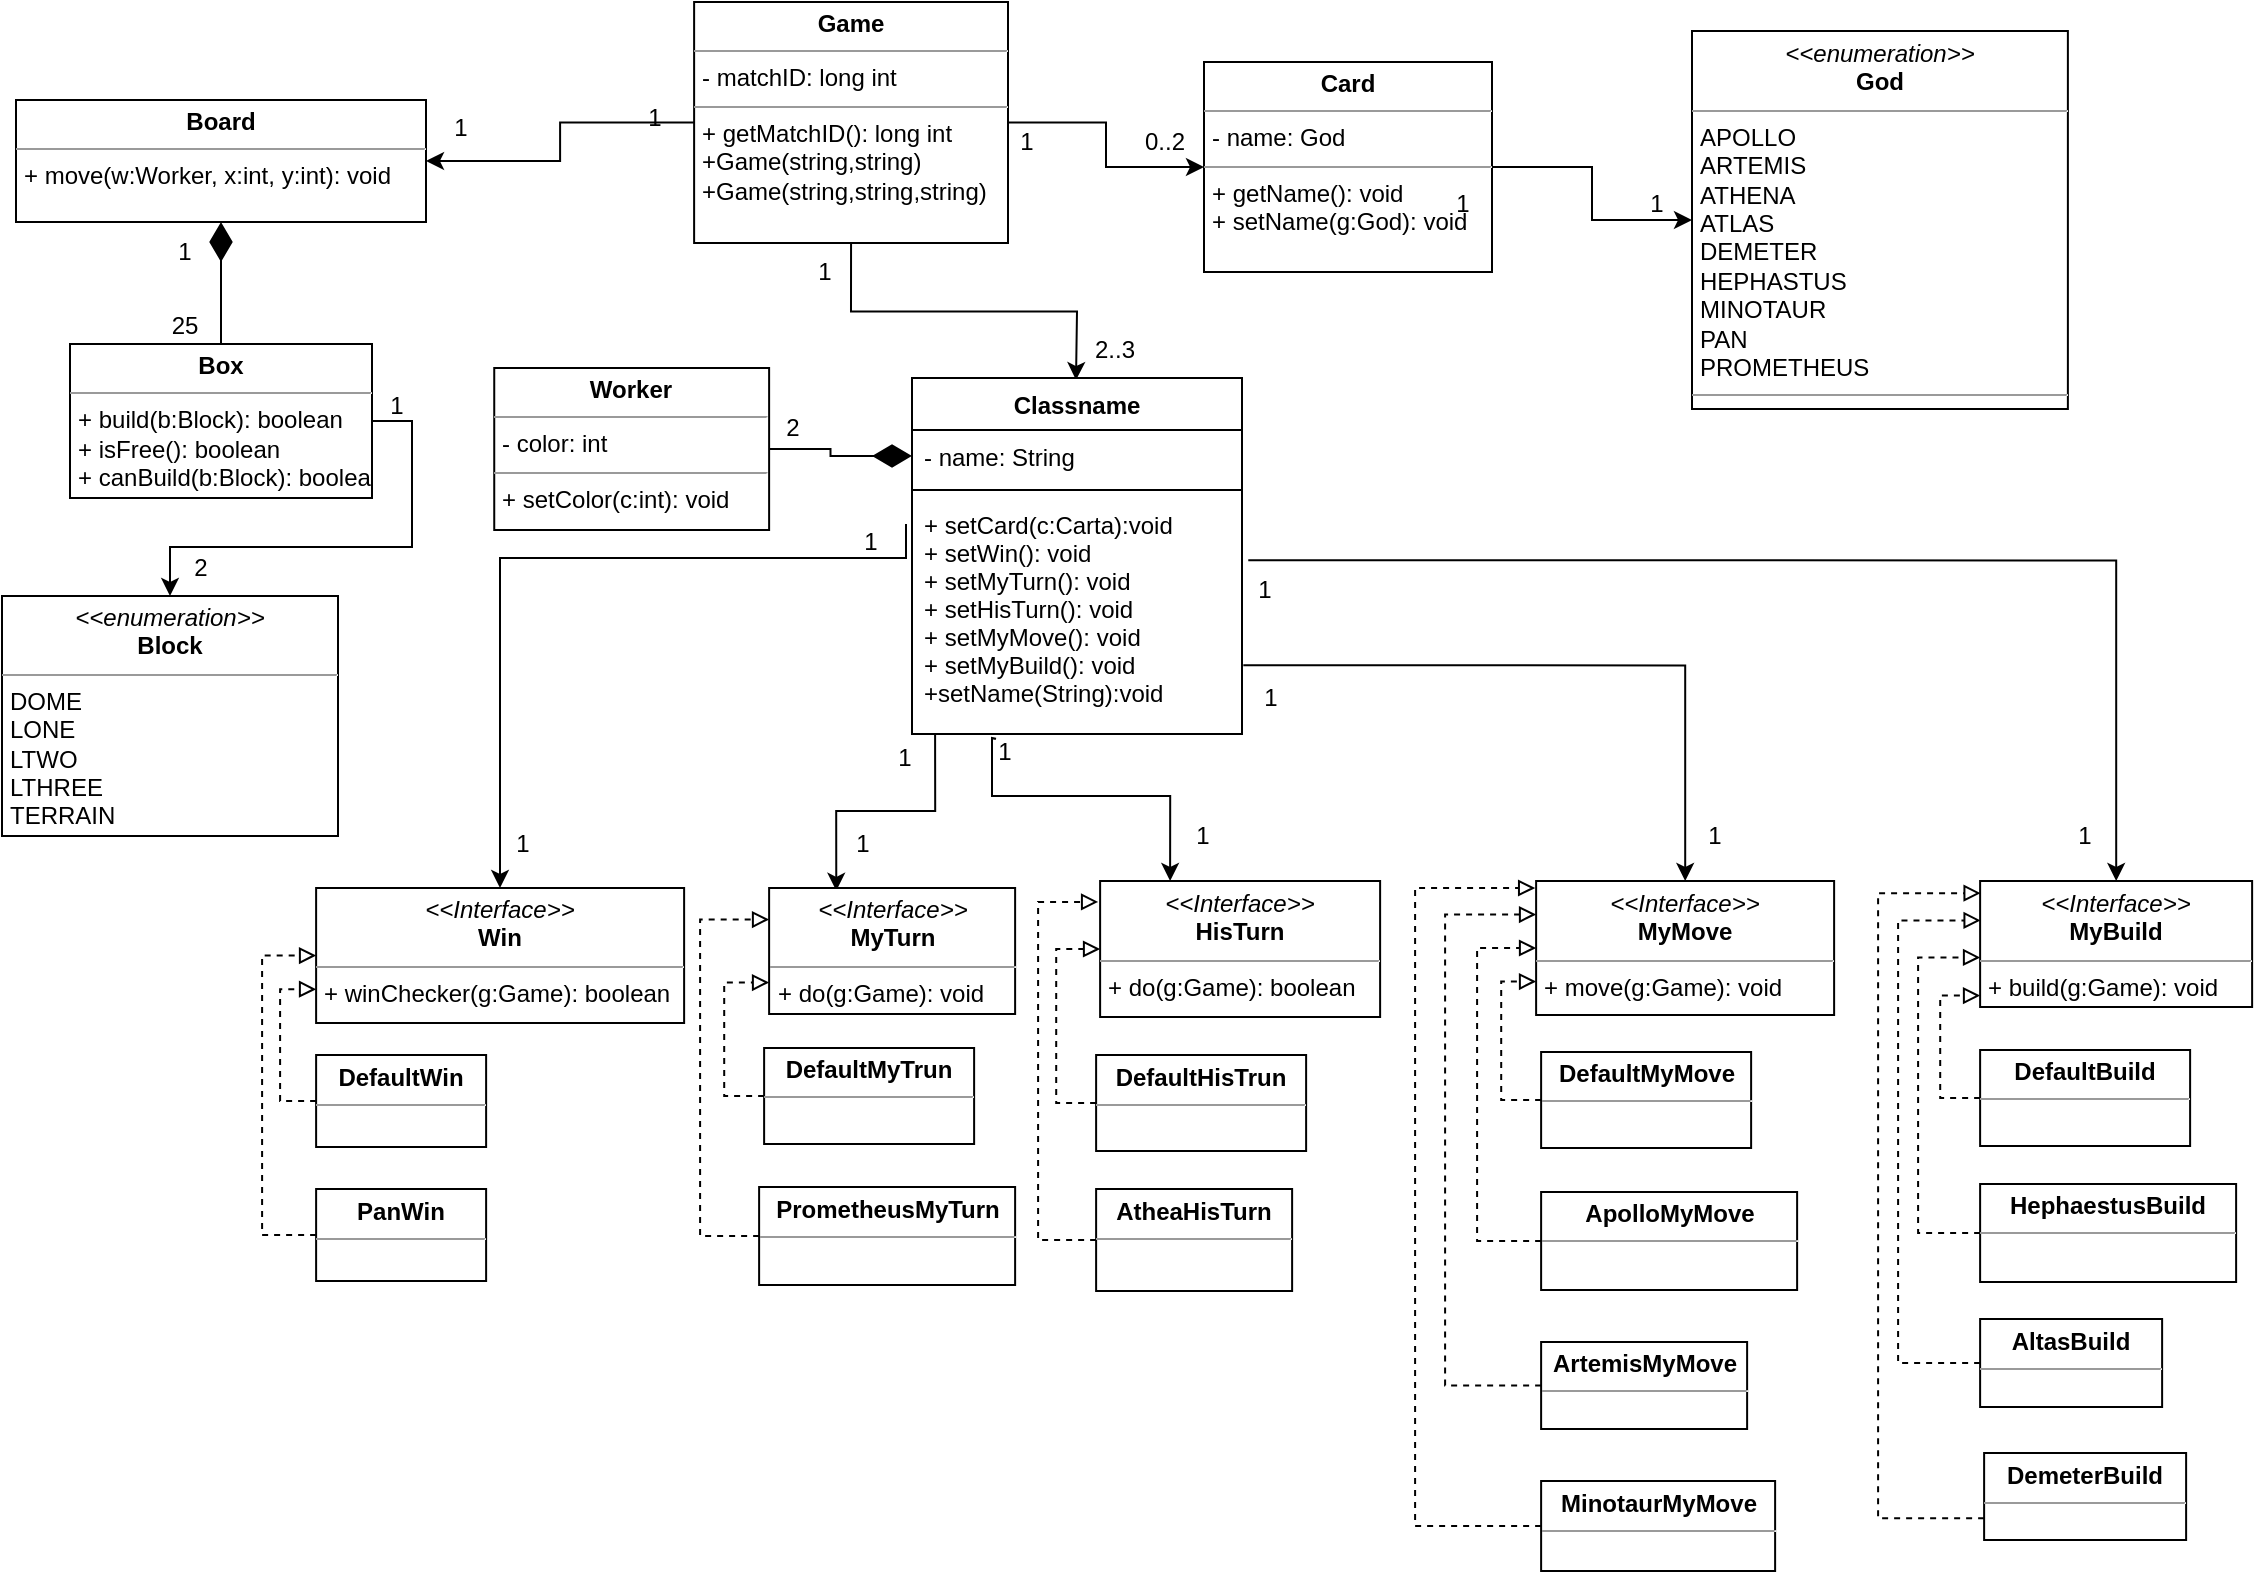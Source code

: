 <mxfile version="12.6.5" type="device"><diagram id="AI4W4s346pFo44KeCA1z" name="Page-1"><mxGraphModel dx="1422" dy="822" grid="0" gridSize="10" guides="1" tooltips="1" connect="1" arrows="1" fold="1" page="1" pageScale="1" pageWidth="1169" pageHeight="827" math="0" shadow="0"><root><mxCell id="0"/><mxCell id="1" parent="0"/><mxCell id="ljzHWtXD3Ws3ad_9SaKF-7" style="edgeStyle=orthogonalEdgeStyle;rounded=0;orthogonalLoop=1;jettySize=auto;html=1;exitX=0;exitY=0.5;exitDx=0;exitDy=0;" parent="1" source="ljzHWtXD3Ws3ad_9SaKF-13" target="TL9_snPZ9ANABbZx_FBI-161" edge="1"><mxGeometry relative="1" as="geometry"><mxPoint x="351" y="118" as="sourcePoint"/></mxGeometry></mxCell><mxCell id="TL9_snPZ9ANABbZx_FBI-161" value="&lt;p style=&quot;margin: 0px ; margin-top: 4px ; text-align: center&quot;&gt;&lt;b&gt;Board&lt;/b&gt;&lt;/p&gt;&lt;hr size=&quot;1&quot;&gt;&lt;p style=&quot;margin: 0px ; margin-left: 4px&quot;&gt;+ move(w:Worker, x:int, y:int): void&lt;/p&gt;" style="verticalAlign=top;align=left;overflow=fill;fontSize=12;fontFamily=Helvetica;html=1;" parent="1" vertex="1"><mxGeometry x="18" y="84" width="205" height="61" as="geometry"/></mxCell><mxCell id="TL9_snPZ9ANABbZx_FBI-163" style="edgeStyle=orthogonalEdgeStyle;rounded=0;orthogonalLoop=1;jettySize=auto;html=1;entryX=0.5;entryY=1;entryDx=0;entryDy=0;endArrow=diamondThin;endFill=1;endSize=17;" parent="1" source="TL9_snPZ9ANABbZx_FBI-162" target="TL9_snPZ9ANABbZx_FBI-161" edge="1"><mxGeometry relative="1" as="geometry"/></mxCell><mxCell id="ljzHWtXD3Ws3ad_9SaKF-19" style="edgeStyle=orthogonalEdgeStyle;rounded=0;orthogonalLoop=1;jettySize=auto;html=1;exitX=1;exitY=0.5;exitDx=0;exitDy=0;entryX=0.5;entryY=0;entryDx=0;entryDy=0;" parent="1" source="TL9_snPZ9ANABbZx_FBI-162" target="TL9_snPZ9ANABbZx_FBI-165" edge="1"><mxGeometry relative="1" as="geometry"/></mxCell><mxCell id="TL9_snPZ9ANABbZx_FBI-162" value="&lt;p style=&quot;margin: 0px ; margin-top: 4px ; text-align: center&quot;&gt;&lt;b&gt;Box&lt;/b&gt;&lt;/p&gt;&lt;hr size=&quot;1&quot;&gt;&lt;p style=&quot;margin: 0px ; margin-left: 4px&quot;&gt;+ build(b:Block): boolean&lt;/p&gt;&lt;p style=&quot;margin: 0px ; margin-left: 4px&quot;&gt;+ isFree(): boolean&lt;/p&gt;&lt;p style=&quot;margin: 0px ; margin-left: 4px&quot;&gt;+ canBuild(b:Block): boolean&lt;/p&gt;" style="verticalAlign=top;align=left;overflow=fill;fontSize=12;fontFamily=Helvetica;html=1;" parent="1" vertex="1"><mxGeometry x="45" y="206" width="151" height="77" as="geometry"/></mxCell><mxCell id="TL9_snPZ9ANABbZx_FBI-164" value="25" style="text;html=1;align=center;verticalAlign=middle;resizable=0;points=[];autosize=1;" parent="1" vertex="1"><mxGeometry x="90" y="188" width="23" height="18" as="geometry"/></mxCell><mxCell id="TL9_snPZ9ANABbZx_FBI-165" value="&lt;p style=&quot;margin: 0px ; margin-top: 4px ; text-align: center&quot;&gt;&lt;i&gt;&amp;lt;&amp;lt;enumeration&amp;gt;&amp;gt;&lt;/i&gt;&lt;br&gt;&lt;b&gt;Block&lt;/b&gt;&lt;/p&gt;&lt;hr size=&quot;1&quot;&gt;&lt;p style=&quot;margin: 0px ; margin-left: 4px&quot;&gt;DOME&lt;/p&gt;&lt;p style=&quot;margin: 0px ; margin-left: 4px&quot;&gt;LONE&lt;/p&gt;&lt;p style=&quot;margin: 0px ; margin-left: 4px&quot;&gt;LTWO&lt;/p&gt;&lt;p style=&quot;margin: 0px ; margin-left: 4px&quot;&gt;LTHREE&lt;/p&gt;&lt;p style=&quot;margin: 0px ; margin-left: 4px&quot;&gt;TERRAIN&lt;/p&gt;&lt;p style=&quot;margin: 0px ; margin-left: 4px&quot;&gt;&lt;br&gt;&lt;/p&gt;" style="verticalAlign=top;align=left;overflow=fill;fontSize=12;fontFamily=Helvetica;html=1;" parent="1" vertex="1"><mxGeometry x="11" y="332" width="168" height="120" as="geometry"/></mxCell><mxCell id="ljzHWtXD3Ws3ad_9SaKF-27" style="edgeStyle=orthogonalEdgeStyle;rounded=0;orthogonalLoop=1;jettySize=auto;html=1;" parent="1" target="UgyTfdKLfa_VLMzOBymf-9" edge="1"><mxGeometry relative="1" as="geometry"><mxPoint x="463" y="296" as="sourcePoint"/><Array as="points"><mxPoint x="463" y="313"/><mxPoint x="260" y="313"/></Array></mxGeometry></mxCell><mxCell id="ljzHWtXD3Ws3ad_9SaKF-28" style="edgeStyle=orthogonalEdgeStyle;rounded=0;orthogonalLoop=1;jettySize=auto;html=1;entryX=0.273;entryY=0.022;entryDx=0;entryDy=0;entryPerimeter=0;exitX=0.07;exitY=0.999;exitDx=0;exitDy=0;exitPerimeter=0;" parent="1" source="kxyQEDGqsiFceFOQBnRO-5" target="UgyTfdKLfa_VLMzOBymf-24" edge="1"><mxGeometry relative="1" as="geometry"><mxPoint x="464" y="335" as="sourcePoint"/></mxGeometry></mxCell><mxCell id="ljzHWtXD3Ws3ad_9SaKF-29" style="edgeStyle=orthogonalEdgeStyle;rounded=0;orthogonalLoop=1;jettySize=auto;html=1;exitX=0.246;exitY=1.02;exitDx=0;exitDy=0;entryX=0.25;entryY=0;entryDx=0;entryDy=0;exitPerimeter=0;" parent="1" source="kxyQEDGqsiFceFOQBnRO-5" target="UgyTfdKLfa_VLMzOBymf-25" edge="1"><mxGeometry relative="1" as="geometry"><Array as="points"><mxPoint x="508" y="403"/><mxPoint x="506" y="403"/><mxPoint x="506" y="432"/><mxPoint x="595" y="432"/></Array><mxPoint x="507.5" y="367" as="sourcePoint"/></mxGeometry></mxCell><mxCell id="ljzHWtXD3Ws3ad_9SaKF-30" style="edgeStyle=orthogonalEdgeStyle;rounded=0;orthogonalLoop=1;jettySize=auto;html=1;exitX=1.004;exitY=0.709;exitDx=0;exitDy=0;exitPerimeter=0;" parent="1" source="kxyQEDGqsiFceFOQBnRO-5" target="UgyTfdKLfa_VLMzOBymf-26" edge="1"><mxGeometry relative="1" as="geometry"><mxPoint x="588.5" y="367" as="sourcePoint"/></mxGeometry></mxCell><mxCell id="ljzHWtXD3Ws3ad_9SaKF-31" style="edgeStyle=orthogonalEdgeStyle;rounded=0;orthogonalLoop=1;jettySize=auto;html=1;exitX=1.019;exitY=0.264;exitDx=0;exitDy=0;exitPerimeter=0;" parent="1" source="kxyQEDGqsiFceFOQBnRO-5" target="UgyTfdKLfa_VLMzOBymf-27" edge="1"><mxGeometry relative="1" as="geometry"><mxPoint x="635" y="340" as="sourcePoint"/></mxGeometry></mxCell><mxCell id="ljzHWtXD3Ws3ad_9SaKF-2" style="edgeStyle=orthogonalEdgeStyle;rounded=0;orthogonalLoop=1;jettySize=auto;html=1;entryX=0;entryY=0.5;entryDx=0;entryDy=0;" parent="1" source="UgyTfdKLfa_VLMzOBymf-4" target="pAgwG4pUgbgQ0UnFeg27-1" edge="1"><mxGeometry relative="1" as="geometry"/></mxCell><mxCell id="UgyTfdKLfa_VLMzOBymf-4" value="&lt;p style=&quot;margin: 0px ; margin-top: 4px ; text-align: center&quot;&gt;&lt;b&gt;Card&lt;/b&gt;&lt;/p&gt;&lt;hr size=&quot;1&quot;&gt;&lt;p style=&quot;margin: 0px ; margin-left: 4px&quot;&gt;- name: God&lt;br&gt;&lt;/p&gt;&lt;hr size=&quot;1&quot;&gt;&lt;p style=&quot;margin: 0px ; margin-left: 4px&quot;&gt;+ getName(): void&amp;nbsp;&lt;/p&gt;&lt;p style=&quot;margin: 0px ; margin-left: 4px&quot;&gt;+ setName(g:God): void&lt;/p&gt;" style="verticalAlign=top;align=left;overflow=fill;fontSize=12;fontFamily=Helvetica;html=1;" parent="1" vertex="1"><mxGeometry x="612" y="65" width="144" height="105" as="geometry"/></mxCell><mxCell id="UgyTfdKLfa_VLMzOBymf-9" value="&lt;p style=&quot;margin: 0px ; margin-top: 4px ; text-align: center&quot;&gt;&lt;i&gt;&amp;lt;&amp;lt;Interface&amp;gt;&amp;gt;&lt;/i&gt;&lt;br&gt;&lt;b&gt;Win&lt;/b&gt;&lt;/p&gt;&lt;hr size=&quot;1&quot;&gt;&lt;p style=&quot;margin: 0px ; margin-left: 4px&quot;&gt;+ winChecker(g:Game): boolean&lt;/p&gt;" style="verticalAlign=top;align=left;overflow=fill;fontSize=12;fontFamily=Helvetica;html=1;" parent="1" vertex="1"><mxGeometry x="168.06" y="478" width="184" height="67.5" as="geometry"/></mxCell><mxCell id="UgyTfdKLfa_VLMzOBymf-24" value="&lt;p style=&quot;margin: 0px ; margin-top: 4px ; text-align: center&quot;&gt;&lt;i&gt;&amp;lt;&amp;lt;Interface&amp;gt;&amp;gt;&lt;/i&gt;&lt;br&gt;&lt;b&gt;MyTurn&lt;/b&gt;&lt;/p&gt;&lt;hr size=&quot;1&quot;&gt;&lt;p style=&quot;margin: 0px ; margin-left: 4px&quot;&gt;+ do(g:Game): void&lt;/p&gt;" style="verticalAlign=top;align=left;overflow=fill;fontSize=12;fontFamily=Helvetica;html=1;" parent="1" vertex="1"><mxGeometry x="394.56" y="478" width="123" height="63" as="geometry"/></mxCell><mxCell id="UgyTfdKLfa_VLMzOBymf-25" value="&lt;p style=&quot;margin: 0px ; margin-top: 4px ; text-align: center&quot;&gt;&lt;i&gt;&amp;lt;&amp;lt;Interface&amp;gt;&amp;gt;&lt;/i&gt;&lt;br&gt;&lt;b&gt;HisTurn&lt;/b&gt;&lt;/p&gt;&lt;hr size=&quot;1&quot;&gt;&lt;p style=&quot;margin: 0px ; margin-left: 4px&quot;&gt;+ do(g:Game): boolean&lt;/p&gt;" style="verticalAlign=top;align=left;overflow=fill;fontSize=12;fontFamily=Helvetica;html=1;" parent="1" vertex="1"><mxGeometry x="560.06" y="474.5" width="140" height="68" as="geometry"/></mxCell><mxCell id="UgyTfdKLfa_VLMzOBymf-26" value="&lt;p style=&quot;margin: 0px ; margin-top: 4px ; text-align: center&quot;&gt;&lt;i&gt;&amp;lt;&amp;lt;Interface&amp;gt;&amp;gt;&lt;/i&gt;&lt;br&gt;&lt;b&gt;MyMove&lt;/b&gt;&lt;/p&gt;&lt;hr size=&quot;1&quot;&gt;&lt;p style=&quot;margin: 0px ; margin-left: 4px&quot;&gt;+ move(g:Game): void&lt;/p&gt;" style="verticalAlign=top;align=left;overflow=fill;fontSize=12;fontFamily=Helvetica;html=1;" parent="1" vertex="1"><mxGeometry x="778.06" y="474.5" width="149" height="67" as="geometry"/></mxCell><mxCell id="UgyTfdKLfa_VLMzOBymf-27" value="&lt;p style=&quot;margin: 0px ; margin-top: 4px ; text-align: center&quot;&gt;&lt;i&gt;&amp;lt;&amp;lt;Interface&amp;gt;&amp;gt;&lt;/i&gt;&lt;br&gt;&lt;b&gt;MyBuild&lt;/b&gt;&lt;/p&gt;&lt;hr size=&quot;1&quot;&gt;&lt;p style=&quot;margin: 0px ; margin-left: 4px&quot;&gt;+ build(g:Game): void&lt;/p&gt;" style="verticalAlign=top;align=left;overflow=fill;fontSize=12;fontFamily=Helvetica;html=1;" parent="1" vertex="1"><mxGeometry x="1000.06" y="474.5" width="136" height="63" as="geometry"/></mxCell><mxCell id="UgyTfdKLfa_VLMzOBymf-49" style="edgeStyle=orthogonalEdgeStyle;rounded=0;orthogonalLoop=1;jettySize=auto;html=1;entryX=0;entryY=0.75;entryDx=0;entryDy=0;endArrow=block;endFill=0;dashed=1;exitX=0;exitY=0.5;exitDx=0;exitDy=0;" parent="1" source="UgyTfdKLfa_VLMzOBymf-33" target="UgyTfdKLfa_VLMzOBymf-9" edge="1"><mxGeometry relative="1" as="geometry"><Array as="points"><mxPoint x="150.06" y="585"/><mxPoint x="150.06" y="529"/></Array></mxGeometry></mxCell><mxCell id="UgyTfdKLfa_VLMzOBymf-33" value="&lt;p style=&quot;margin: 0px ; margin-top: 4px ; text-align: center&quot;&gt;&lt;b&gt;DefaultWin&lt;/b&gt;&lt;/p&gt;&lt;hr size=&quot;1&quot;&gt;&lt;p style=&quot;margin: 0px ; margin-left: 4px&quot;&gt;&lt;/p&gt;&lt;p style=&quot;margin: 0px ; margin-left: 4px&quot;&gt;&lt;br&gt;&lt;/p&gt;" style="verticalAlign=top;align=left;overflow=fill;fontSize=12;fontFamily=Helvetica;html=1;" parent="1" vertex="1"><mxGeometry x="168.06" y="561.5" width="85" height="46" as="geometry"/></mxCell><mxCell id="UgyTfdKLfa_VLMzOBymf-50" style="edgeStyle=orthogonalEdgeStyle;rounded=0;orthogonalLoop=1;jettySize=auto;html=1;entryX=0;entryY=0.5;entryDx=0;entryDy=0;dashed=1;endArrow=block;endFill=0;exitX=0;exitY=0.5;exitDx=0;exitDy=0;" parent="1" source="UgyTfdKLfa_VLMzOBymf-34" target="UgyTfdKLfa_VLMzOBymf-9" edge="1"><mxGeometry relative="1" as="geometry"><Array as="points"><mxPoint x="141.06" y="652"/><mxPoint x="141.06" y="512"/></Array></mxGeometry></mxCell><mxCell id="UgyTfdKLfa_VLMzOBymf-34" value="&lt;p style=&quot;margin: 0px ; margin-top: 4px ; text-align: center&quot;&gt;&lt;b&gt;PanWin&lt;/b&gt;&lt;/p&gt;&lt;hr size=&quot;1&quot;&gt;&lt;p style=&quot;margin: 0px ; margin-left: 4px&quot;&gt;&lt;/p&gt;&lt;p style=&quot;margin: 0px ; margin-left: 4px&quot;&gt;&lt;br&gt;&lt;/p&gt;" style="verticalAlign=top;align=left;overflow=fill;fontSize=12;fontFamily=Helvetica;html=1;" parent="1" vertex="1"><mxGeometry x="168.06" y="628.5" width="85" height="46" as="geometry"/></mxCell><mxCell id="UgyTfdKLfa_VLMzOBymf-52" style="edgeStyle=orthogonalEdgeStyle;rounded=0;orthogonalLoop=1;jettySize=auto;html=1;entryX=0;entryY=0.75;entryDx=0;entryDy=0;dashed=1;endArrow=block;endFill=0;exitX=0;exitY=0.5;exitDx=0;exitDy=0;" parent="1" source="UgyTfdKLfa_VLMzOBymf-35" target="UgyTfdKLfa_VLMzOBymf-24" edge="1"><mxGeometry relative="1" as="geometry"/></mxCell><mxCell id="UgyTfdKLfa_VLMzOBymf-35" value="&lt;p style=&quot;margin: 0px ; margin-top: 4px ; text-align: center&quot;&gt;&lt;b&gt;DefaultMyTrun&lt;/b&gt;&lt;/p&gt;&lt;hr size=&quot;1&quot;&gt;&lt;p style=&quot;margin: 0px ; margin-left: 4px&quot;&gt;&lt;/p&gt;&lt;p style=&quot;margin: 0px ; margin-left: 4px&quot;&gt;&lt;br&gt;&lt;/p&gt;" style="verticalAlign=top;align=left;overflow=fill;fontSize=12;fontFamily=Helvetica;html=1;" parent="1" vertex="1"><mxGeometry x="392.06" y="558" width="105" height="48" as="geometry"/></mxCell><mxCell id="UgyTfdKLfa_VLMzOBymf-53" style="edgeStyle=orthogonalEdgeStyle;rounded=0;orthogonalLoop=1;jettySize=auto;html=1;entryX=0;entryY=0.25;entryDx=0;entryDy=0;dashed=1;endArrow=block;endFill=0;exitX=0;exitY=0.5;exitDx=0;exitDy=0;" parent="1" source="UgyTfdKLfa_VLMzOBymf-36" target="UgyTfdKLfa_VLMzOBymf-24" edge="1"><mxGeometry relative="1" as="geometry"><Array as="points"><mxPoint x="360.06" y="652"/><mxPoint x="360.06" y="493"/></Array></mxGeometry></mxCell><mxCell id="UgyTfdKLfa_VLMzOBymf-36" value="&lt;p style=&quot;margin: 0px ; margin-top: 4px ; text-align: center&quot;&gt;&lt;b&gt;PrometheusMyTurn&lt;/b&gt;&lt;/p&gt;&lt;hr size=&quot;1&quot;&gt;&lt;p style=&quot;margin: 0px ; margin-left: 4px&quot;&gt;&lt;/p&gt;&lt;p style=&quot;margin: 0px ; margin-left: 4px&quot;&gt;&lt;br&gt;&lt;/p&gt;" style="verticalAlign=top;align=left;overflow=fill;fontSize=12;fontFamily=Helvetica;html=1;" parent="1" vertex="1"><mxGeometry x="389.56" y="627.5" width="128" height="49" as="geometry"/></mxCell><mxCell id="UgyTfdKLfa_VLMzOBymf-60" style="edgeStyle=orthogonalEdgeStyle;rounded=0;orthogonalLoop=1;jettySize=auto;html=1;entryX=0;entryY=0.5;entryDx=0;entryDy=0;dashed=1;endArrow=block;endFill=0;exitX=0;exitY=0.5;exitDx=0;exitDy=0;" parent="1" source="UgyTfdKLfa_VLMzOBymf-39" target="UgyTfdKLfa_VLMzOBymf-25" edge="1"><mxGeometry relative="1" as="geometry"/></mxCell><mxCell id="UgyTfdKLfa_VLMzOBymf-39" value="&lt;p style=&quot;margin: 0px ; margin-top: 4px ; text-align: center&quot;&gt;&lt;b&gt;DefaultHisTrun&lt;/b&gt;&lt;/p&gt;&lt;hr size=&quot;1&quot;&gt;&lt;p style=&quot;margin: 0px ; margin-left: 4px&quot;&gt;&lt;/p&gt;&lt;p style=&quot;margin: 0px ; margin-left: 4px&quot;&gt;&lt;br&gt;&lt;/p&gt;" style="verticalAlign=top;align=left;overflow=fill;fontSize=12;fontFamily=Helvetica;html=1;" parent="1" vertex="1"><mxGeometry x="558.06" y="561.5" width="105" height="48" as="geometry"/></mxCell><mxCell id="UgyTfdKLfa_VLMzOBymf-61" style="edgeStyle=orthogonalEdgeStyle;rounded=0;orthogonalLoop=1;jettySize=auto;html=1;entryX=-0.007;entryY=0.154;entryDx=0;entryDy=0;entryPerimeter=0;dashed=1;endArrow=block;endFill=0;exitX=0;exitY=0.5;exitDx=0;exitDy=0;" parent="1" source="UgyTfdKLfa_VLMzOBymf-40" target="UgyTfdKLfa_VLMzOBymf-25" edge="1"><mxGeometry relative="1" as="geometry"><Array as="points"><mxPoint x="529.06" y="654"/><mxPoint x="529.06" y="485"/></Array></mxGeometry></mxCell><mxCell id="UgyTfdKLfa_VLMzOBymf-40" value="&lt;p style=&quot;margin: 0px ; margin-top: 4px ; text-align: center&quot;&gt;&lt;b&gt;AtheaHisTurn&lt;/b&gt;&lt;/p&gt;&lt;hr size=&quot;1&quot;&gt;&lt;p style=&quot;margin: 0px ; margin-left: 4px&quot;&gt;&lt;/p&gt;&lt;p style=&quot;margin: 0px ; margin-left: 4px&quot;&gt;&lt;br&gt;&lt;/p&gt;" style="verticalAlign=top;align=left;overflow=fill;fontSize=12;fontFamily=Helvetica;html=1;" parent="1" vertex="1"><mxGeometry x="558.06" y="628.5" width="98" height="51" as="geometry"/></mxCell><mxCell id="UgyTfdKLfa_VLMzOBymf-67" style="edgeStyle=orthogonalEdgeStyle;rounded=0;orthogonalLoop=1;jettySize=auto;html=1;entryX=0;entryY=0.909;entryDx=0;entryDy=0;dashed=1;endArrow=block;endFill=0;exitX=0;exitY=0.5;exitDx=0;exitDy=0;entryPerimeter=0;" parent="1" source="UgyTfdKLfa_VLMzOBymf-41" target="UgyTfdKLfa_VLMzOBymf-27" edge="1"><mxGeometry relative="1" as="geometry"/></mxCell><mxCell id="UgyTfdKLfa_VLMzOBymf-41" value="&lt;p style=&quot;margin: 0px ; margin-top: 4px ; text-align: center&quot;&gt;&lt;b&gt;DefaultBuild&lt;/b&gt;&lt;/p&gt;&lt;hr size=&quot;1&quot;&gt;&lt;p style=&quot;margin: 0px ; margin-left: 4px&quot;&gt;&lt;/p&gt;&lt;p style=&quot;margin: 0px ; margin-left: 4px&quot;&gt;&lt;br&gt;&lt;/p&gt;" style="verticalAlign=top;align=left;overflow=fill;fontSize=12;fontFamily=Helvetica;html=1;" parent="1" vertex="1"><mxGeometry x="1000.06" y="559" width="105" height="48" as="geometry"/></mxCell><mxCell id="UgyTfdKLfa_VLMzOBymf-68" style="edgeStyle=orthogonalEdgeStyle;rounded=0;orthogonalLoop=1;jettySize=auto;html=1;dashed=1;endArrow=block;endFill=0;entryX=0;entryY=0.607;entryDx=0;entryDy=0;entryPerimeter=0;exitX=0;exitY=0.5;exitDx=0;exitDy=0;" parent="1" source="UgyTfdKLfa_VLMzOBymf-42" target="UgyTfdKLfa_VLMzOBymf-27" edge="1"><mxGeometry relative="1" as="geometry"><mxPoint x="950.06" y="503.5" as="targetPoint"/><Array as="points"><mxPoint x="969.06" y="650.5"/><mxPoint x="969.06" y="512.5"/></Array></mxGeometry></mxCell><mxCell id="UgyTfdKLfa_VLMzOBymf-42" value="&lt;p style=&quot;margin: 0px ; margin-top: 4px ; text-align: center&quot;&gt;&lt;b&gt;HephaestusBuild&lt;/b&gt;&lt;/p&gt;&lt;hr size=&quot;1&quot;&gt;&lt;p style=&quot;margin: 0px ; margin-left: 4px&quot;&gt;&lt;/p&gt;&lt;p style=&quot;margin: 0px ; margin-left: 4px&quot;&gt;&lt;br&gt;&lt;/p&gt;" style="verticalAlign=top;align=left;overflow=fill;fontSize=12;fontFamily=Helvetica;html=1;" parent="1" vertex="1"><mxGeometry x="1000.06" y="626" width="128" height="49" as="geometry"/></mxCell><mxCell id="UgyTfdKLfa_VLMzOBymf-69" style="edgeStyle=orthogonalEdgeStyle;rounded=0;orthogonalLoop=1;jettySize=auto;html=1;entryX=0.002;entryY=0.313;entryDx=0;entryDy=0;entryPerimeter=0;dashed=1;endArrow=block;endFill=0;exitX=0;exitY=0.5;exitDx=0;exitDy=0;" parent="1" source="UgyTfdKLfa_VLMzOBymf-43" target="UgyTfdKLfa_VLMzOBymf-27" edge="1"><mxGeometry relative="1" as="geometry"><Array as="points"><mxPoint x="959.06" y="715.5"/><mxPoint x="959.06" y="494.5"/></Array></mxGeometry></mxCell><mxCell id="UgyTfdKLfa_VLMzOBymf-43" value="&lt;p style=&quot;margin: 0px ; margin-top: 4px ; text-align: center&quot;&gt;&lt;b&gt;AltasBuild&lt;/b&gt;&lt;/p&gt;&lt;hr size=&quot;1&quot;&gt;&lt;p style=&quot;margin: 0px ; margin-left: 4px&quot;&gt;&lt;/p&gt;&lt;p style=&quot;margin: 0px ; margin-left: 4px&quot;&gt;&lt;br&gt;&lt;/p&gt;" style="verticalAlign=top;align=left;overflow=fill;fontSize=12;fontFamily=Helvetica;html=1;" parent="1" vertex="1"><mxGeometry x="1000.06" y="693.5" width="91" height="44" as="geometry"/></mxCell><mxCell id="UgyTfdKLfa_VLMzOBymf-70" style="edgeStyle=orthogonalEdgeStyle;rounded=0;orthogonalLoop=1;jettySize=auto;html=1;entryX=0.002;entryY=0.097;entryDx=0;entryDy=0;entryPerimeter=0;dashed=1;endArrow=block;endFill=0;exitX=0;exitY=0.75;exitDx=0;exitDy=0;" parent="1" source="UgyTfdKLfa_VLMzOBymf-44" target="UgyTfdKLfa_VLMzOBymf-27" edge="1"><mxGeometry relative="1" as="geometry"><Array as="points"><mxPoint x="949.06" y="793.5"/><mxPoint x="949.06" y="480.5"/></Array></mxGeometry></mxCell><mxCell id="UgyTfdKLfa_VLMzOBymf-44" value="&lt;p style=&quot;margin: 0px ; margin-top: 4px ; text-align: center&quot;&gt;&lt;b&gt;DemeterBuild&lt;/b&gt;&lt;/p&gt;&lt;hr size=&quot;1&quot;&gt;&lt;p style=&quot;margin: 0px ; margin-left: 4px&quot;&gt;&lt;/p&gt;&lt;p style=&quot;margin: 0px ; margin-left: 4px&quot;&gt;&lt;br&gt;&lt;/p&gt;" style="verticalAlign=top;align=left;overflow=fill;fontSize=12;fontFamily=Helvetica;html=1;" parent="1" vertex="1"><mxGeometry x="1002.06" y="760.5" width="101" height="43.5" as="geometry"/></mxCell><mxCell id="UgyTfdKLfa_VLMzOBymf-54" style="edgeStyle=orthogonalEdgeStyle;rounded=0;orthogonalLoop=1;jettySize=auto;html=1;entryX=0;entryY=0.75;entryDx=0;entryDy=0;dashed=1;endArrow=block;endFill=0;exitX=0;exitY=0.5;exitDx=0;exitDy=0;" parent="1" source="UgyTfdKLfa_VLMzOBymf-45" target="UgyTfdKLfa_VLMzOBymf-26" edge="1"><mxGeometry relative="1" as="geometry"/></mxCell><mxCell id="UgyTfdKLfa_VLMzOBymf-45" value="&lt;p style=&quot;margin: 0px ; margin-top: 4px ; text-align: center&quot;&gt;&lt;b&gt;DefaultMyMove&lt;/b&gt;&lt;/p&gt;&lt;hr size=&quot;1&quot;&gt;&lt;p style=&quot;margin: 0px ; margin-left: 4px&quot;&gt;&lt;/p&gt;&lt;p style=&quot;margin: 0px ; margin-left: 4px&quot;&gt;&lt;br&gt;&lt;/p&gt;" style="verticalAlign=top;align=left;overflow=fill;fontSize=12;fontFamily=Helvetica;html=1;" parent="1" vertex="1"><mxGeometry x="780.56" y="560" width="105" height="48" as="geometry"/></mxCell><mxCell id="UgyTfdKLfa_VLMzOBymf-64" style="edgeStyle=orthogonalEdgeStyle;rounded=0;orthogonalLoop=1;jettySize=auto;html=1;entryX=0;entryY=0.5;entryDx=0;entryDy=0;dashed=1;endArrow=block;endFill=0;exitX=0;exitY=0.5;exitDx=0;exitDy=0;" parent="1" source="UgyTfdKLfa_VLMzOBymf-46" target="UgyTfdKLfa_VLMzOBymf-26" edge="1"><mxGeometry relative="1" as="geometry"><Array as="points"><mxPoint x="748.56" y="655"/><mxPoint x="748.56" y="508"/></Array></mxGeometry></mxCell><mxCell id="UgyTfdKLfa_VLMzOBymf-46" value="&lt;p style=&quot;margin: 0px ; margin-top: 4px ; text-align: center&quot;&gt;&lt;b&gt;ApolloMyMove&lt;/b&gt;&lt;/p&gt;&lt;hr size=&quot;1&quot;&gt;&lt;p style=&quot;margin: 0px ; margin-left: 4px&quot;&gt;&lt;/p&gt;&lt;p style=&quot;margin: 0px ; margin-left: 4px&quot;&gt;&lt;br&gt;&lt;/p&gt;" style="verticalAlign=top;align=left;overflow=fill;fontSize=12;fontFamily=Helvetica;html=1;" parent="1" vertex="1"><mxGeometry x="780.56" y="630" width="128" height="49" as="geometry"/></mxCell><mxCell id="UgyTfdKLfa_VLMzOBymf-62" style="edgeStyle=orthogonalEdgeStyle;rounded=0;orthogonalLoop=1;jettySize=auto;html=1;entryX=0;entryY=0.25;entryDx=0;entryDy=0;dashed=1;endArrow=block;endFill=0;exitX=0;exitY=0.5;exitDx=0;exitDy=0;" parent="1" source="UgyTfdKLfa_VLMzOBymf-47" target="UgyTfdKLfa_VLMzOBymf-26" edge="1"><mxGeometry relative="1" as="geometry"><Array as="points"><mxPoint x="732.56" y="727"/><mxPoint x="732.56" y="491"/></Array></mxGeometry></mxCell><mxCell id="UgyTfdKLfa_VLMzOBymf-47" value="&lt;p style=&quot;margin: 0px ; margin-top: 4px ; text-align: center&quot;&gt;&lt;b&gt;ArtemisMyMove&lt;/b&gt;&lt;/p&gt;&lt;hr size=&quot;1&quot;&gt;&lt;p style=&quot;margin: 0px ; margin-left: 4px&quot;&gt;&lt;/p&gt;&lt;p style=&quot;margin: 0px ; margin-left: 4px&quot;&gt;&lt;br&gt;&lt;/p&gt;" style="verticalAlign=top;align=left;overflow=fill;fontSize=12;fontFamily=Helvetica;html=1;" parent="1" vertex="1"><mxGeometry x="780.56" y="705" width="103" height="43.5" as="geometry"/></mxCell><mxCell id="UgyTfdKLfa_VLMzOBymf-63" style="edgeStyle=orthogonalEdgeStyle;rounded=0;orthogonalLoop=1;jettySize=auto;html=1;dashed=1;endArrow=block;endFill=0;exitX=0;exitY=0.5;exitDx=0;exitDy=0;" parent="1" source="UgyTfdKLfa_VLMzOBymf-48" edge="1"><mxGeometry relative="1" as="geometry"><mxPoint x="777.56" y="478" as="targetPoint"/><Array as="points"><mxPoint x="717.56" y="797"/><mxPoint x="717.56" y="478"/><mxPoint x="777.56" y="478"/></Array></mxGeometry></mxCell><mxCell id="UgyTfdKLfa_VLMzOBymf-48" value="&lt;p style=&quot;margin: 0px ; margin-top: 4px ; text-align: center&quot;&gt;&lt;b&gt;MinotaurMyMove&lt;/b&gt;&lt;/p&gt;&lt;hr size=&quot;1&quot;&gt;&lt;p style=&quot;margin: 0px ; margin-left: 4px&quot;&gt;&lt;/p&gt;&lt;p style=&quot;margin: 0px ; margin-left: 4px&quot;&gt;&lt;br&gt;&lt;/p&gt;" style="verticalAlign=top;align=left;overflow=fill;fontSize=12;fontFamily=Helvetica;html=1;" parent="1" vertex="1"><mxGeometry x="780.56" y="774.5" width="117" height="45" as="geometry"/></mxCell><mxCell id="pAgwG4pUgbgQ0UnFeg27-1" value="&lt;p style=&quot;margin: 0px ; margin-top: 4px ; text-align: center&quot;&gt;&lt;i&gt;&amp;lt;&amp;lt;enumeration&amp;gt;&amp;gt;&lt;/i&gt;&lt;br&gt;&lt;b&gt;God&lt;/b&gt;&lt;/p&gt;&lt;hr size=&quot;1&quot;&gt;&lt;p style=&quot;margin: 0px ; margin-left: 4px&quot;&gt;APOLLO&lt;/p&gt;&lt;p style=&quot;margin: 0px ; margin-left: 4px&quot;&gt;ARTEMIS&lt;/p&gt;&lt;p style=&quot;margin: 0px ; margin-left: 4px&quot;&gt;ATHENA&lt;/p&gt;&lt;p style=&quot;margin: 0px ; margin-left: 4px&quot;&gt;ATLAS&lt;/p&gt;&lt;p style=&quot;margin: 0px ; margin-left: 4px&quot;&gt;DEMETER&lt;/p&gt;&lt;p style=&quot;margin: 0px ; margin-left: 4px&quot;&gt;HEPHASTUS&lt;/p&gt;&lt;p style=&quot;margin: 0px ; margin-left: 4px&quot;&gt;MINOTAUR&lt;/p&gt;&lt;p style=&quot;margin: 0px ; margin-left: 4px&quot;&gt;PAN&lt;/p&gt;&lt;p style=&quot;margin: 0px ; margin-left: 4px&quot;&gt;PROMETHEUS&lt;/p&gt;&lt;hr size=&quot;1&quot;&gt;&lt;p style=&quot;margin: 0px ; margin-left: 4px&quot;&gt;&lt;br&gt;&lt;/p&gt;" style="verticalAlign=top;align=left;overflow=fill;fontSize=12;fontFamily=Helvetica;html=1;" parent="1" vertex="1"><mxGeometry x="856.0" y="49.5" width="187.94" height="189" as="geometry"/></mxCell><mxCell id="ljzHWtXD3Ws3ad_9SaKF-3" value="1" style="text;html=1;align=center;verticalAlign=middle;resizable=0;points=[];autosize=1;" parent="1" vertex="1"><mxGeometry x="732" y="127" width="17" height="18" as="geometry"/></mxCell><mxCell id="ljzHWtXD3Ws3ad_9SaKF-5" value="1" style="text;html=1;align=center;verticalAlign=middle;resizable=0;points=[];autosize=1;" parent="1" vertex="1"><mxGeometry x="829" y="127" width="17" height="18" as="geometry"/></mxCell><mxCell id="ljzHWtXD3Ws3ad_9SaKF-8" value="1" style="text;html=1;align=center;verticalAlign=middle;resizable=0;points=[];autosize=1;" parent="1" vertex="1"><mxGeometry x="231" y="89" width="17" height="18" as="geometry"/></mxCell><mxCell id="ljzHWtXD3Ws3ad_9SaKF-9" value="1" style="text;html=1;align=center;verticalAlign=middle;resizable=0;points=[];autosize=1;" parent="1" vertex="1"><mxGeometry x="328" y="84" width="17" height="18" as="geometry"/></mxCell><mxCell id="ljzHWtXD3Ws3ad_9SaKF-11" value="" style="endArrow=none;html=1;" parent="1" edge="1"><mxGeometry width="50" height="50" relative="1" as="geometry"><mxPoint x="344.56" y="164" as="sourcePoint"/><mxPoint x="345.06" y="163.987" as="targetPoint"/></mxGeometry></mxCell><mxCell id="ljzHWtXD3Ws3ad_9SaKF-12" value="" style="endArrow=none;html=1;" parent="1" edge="1"><mxGeometry width="50" height="50" relative="1" as="geometry"><mxPoint x="345.06" y="173" as="sourcePoint"/><mxPoint x="345.06" y="173" as="targetPoint"/></mxGeometry></mxCell><mxCell id="ljzHWtXD3Ws3ad_9SaKF-32" style="edgeStyle=orthogonalEdgeStyle;rounded=0;orthogonalLoop=1;jettySize=auto;html=1;exitX=1;exitY=0.5;exitDx=0;exitDy=0;" parent="1" source="ljzHWtXD3Ws3ad_9SaKF-13" target="UgyTfdKLfa_VLMzOBymf-4" edge="1"><mxGeometry relative="1" as="geometry"/></mxCell><mxCell id="ljzHWtXD3Ws3ad_9SaKF-35" style="edgeStyle=orthogonalEdgeStyle;rounded=0;orthogonalLoop=1;jettySize=auto;html=1;exitX=0.5;exitY=1;exitDx=0;exitDy=0;" parent="1" source="ljzHWtXD3Ws3ad_9SaKF-13" edge="1"><mxGeometry relative="1" as="geometry"><mxPoint x="548" y="224" as="targetPoint"/></mxGeometry></mxCell><mxCell id="ljzHWtXD3Ws3ad_9SaKF-13" value="&lt;p style=&quot;margin: 0px ; margin-top: 4px ; text-align: center&quot;&gt;&lt;b&gt;Game&lt;/b&gt;&lt;/p&gt;&lt;hr size=&quot;1&quot;&gt;&lt;p style=&quot;margin: 0px ; margin-left: 4px&quot;&gt;- matchID: long int&lt;br&gt;&lt;/p&gt;&lt;hr size=&quot;1&quot;&gt;&lt;p style=&quot;margin: 0px ; margin-left: 4px&quot;&gt;&lt;span&gt;+ getMatchID(): long int&lt;/span&gt;&lt;br&gt;&lt;/p&gt;&lt;p style=&quot;margin: 0px ; margin-left: 4px&quot;&gt;&lt;span&gt;+Game(string,string)&lt;/span&gt;&lt;/p&gt;&lt;p style=&quot;margin: 0px ; margin-left: 4px&quot;&gt;&lt;span&gt;+Game(string,string,string)&lt;/span&gt;&lt;/p&gt;" style="verticalAlign=top;align=left;overflow=fill;fontSize=12;fontFamily=Helvetica;html=1;" parent="1" vertex="1"><mxGeometry x="357.06" y="35" width="156.94" height="120.5" as="geometry"/></mxCell><mxCell id="ljzHWtXD3Ws3ad_9SaKF-14" value="1" style="text;html=1;align=center;verticalAlign=middle;resizable=0;points=[];autosize=1;" parent="1" vertex="1"><mxGeometry x="93" y="151" width="17" height="18" as="geometry"/></mxCell><mxCell id="ljzHWtXD3Ws3ad_9SaKF-18" value="2" style="text;html=1;align=center;verticalAlign=middle;resizable=0;points=[];autosize=1;" parent="1" vertex="1"><mxGeometry x="397.56" y="238.5" width="17" height="18" as="geometry"/></mxCell><mxCell id="ljzHWtXD3Ws3ad_9SaKF-33" value="1" style="text;html=1;align=center;verticalAlign=middle;resizable=0;points=[];autosize=1;" parent="1" vertex="1"><mxGeometry x="514" y="96" width="17" height="18" as="geometry"/></mxCell><mxCell id="ljzHWtXD3Ws3ad_9SaKF-34" value="0..2" style="text;html=1;align=center;verticalAlign=middle;resizable=0;points=[];autosize=1;" parent="1" vertex="1"><mxGeometry x="577" y="96" width="30" height="18" as="geometry"/></mxCell><mxCell id="ljzHWtXD3Ws3ad_9SaKF-36" value="1" style="text;html=1;align=center;verticalAlign=middle;resizable=0;points=[];autosize=1;" parent="1" vertex="1"><mxGeometry x="413" y="161" width="17" height="18" as="geometry"/></mxCell><mxCell id="ljzHWtXD3Ws3ad_9SaKF-37" value="2..3" style="text;html=1;align=center;verticalAlign=middle;resizable=0;points=[];autosize=1;" parent="1" vertex="1"><mxGeometry x="552" y="200" width="30" height="18" as="geometry"/></mxCell><mxCell id="ljzHWtXD3Ws3ad_9SaKF-41" value="1" style="text;html=1;align=center;verticalAlign=middle;resizable=0;points=[];autosize=1;" parent="1" vertex="1"><mxGeometry x="633" y="320" width="17" height="18" as="geometry"/></mxCell><mxCell id="ljzHWtXD3Ws3ad_9SaKF-44" value="1" style="text;html=1;align=center;verticalAlign=middle;resizable=0;points=[];autosize=1;" parent="1" vertex="1"><mxGeometry x="453.06" y="404.17" width="17" height="18" as="geometry"/></mxCell><mxCell id="ljzHWtXD3Ws3ad_9SaKF-45" value="1" style="text;html=1;align=center;verticalAlign=middle;resizable=0;points=[];autosize=1;" parent="1" vertex="1"><mxGeometry x="436.06" y="296" width="17" height="18" as="geometry"/></mxCell><mxCell id="ljzHWtXD3Ws3ad_9SaKF-46" value="1" style="text;html=1;align=center;verticalAlign=middle;resizable=0;points=[];autosize=1;" parent="1" vertex="1"><mxGeometry x="858" y="443" width="17" height="18" as="geometry"/></mxCell><mxCell id="ljzHWtXD3Ws3ad_9SaKF-47" value="1" style="text;html=1;align=center;verticalAlign=middle;resizable=0;points=[];autosize=1;" parent="1" vertex="1"><mxGeometry x="602.06" y="443" width="17" height="18" as="geometry"/></mxCell><mxCell id="ljzHWtXD3Ws3ad_9SaKF-48" value="1" style="text;html=1;align=center;verticalAlign=middle;resizable=0;points=[];autosize=1;" parent="1" vertex="1"><mxGeometry x="432" y="447" width="17" height="18" as="geometry"/></mxCell><mxCell id="ljzHWtXD3Ws3ad_9SaKF-49" value="1" style="text;html=1;align=center;verticalAlign=middle;resizable=0;points=[];autosize=1;" parent="1" vertex="1"><mxGeometry x="262" y="447" width="17" height="18" as="geometry"/></mxCell><mxCell id="ljzHWtXD3Ws3ad_9SaKF-50" value="1" style="text;html=1;align=center;verticalAlign=middle;resizable=0;points=[];autosize=1;" parent="1" vertex="1"><mxGeometry x="1043.94" y="443" width="17" height="18" as="geometry"/></mxCell><mxCell id="ljzHWtXD3Ws3ad_9SaKF-51" value="1" style="text;html=1;align=center;verticalAlign=middle;resizable=0;points=[];autosize=1;" parent="1" vertex="1"><mxGeometry x="199" y="228" width="17" height="18" as="geometry"/></mxCell><mxCell id="ljzHWtXD3Ws3ad_9SaKF-53" value="2" style="text;html=1;align=center;verticalAlign=middle;resizable=0;points=[];autosize=1;" parent="1" vertex="1"><mxGeometry x="101" y="309" width="17" height="18" as="geometry"/></mxCell><mxCell id="iI2hpYONYFpoSritw1q2-3" style="edgeStyle=orthogonalEdgeStyle;rounded=0;orthogonalLoop=1;jettySize=auto;html=1;entryX=0;entryY=0.5;entryDx=0;entryDy=0;endArrow=diamondThin;endFill=1;endSize=17;" parent="1" source="iI2hpYONYFpoSritw1q2-1" target="kxyQEDGqsiFceFOQBnRO-3" edge="1"><mxGeometry relative="1" as="geometry"><mxPoint x="466.352" y="265.613" as="targetPoint"/></mxGeometry></mxCell><mxCell id="iI2hpYONYFpoSritw1q2-1" value="&lt;p style=&quot;margin: 0px ; margin-top: 4px ; text-align: center&quot;&gt;&lt;b&gt;Worker&lt;/b&gt;&lt;/p&gt;&lt;hr size=&quot;1&quot;&gt;&lt;p style=&quot;margin: 0px ; margin-left: 4px&quot;&gt;- color: int&lt;/p&gt;&lt;hr size=&quot;1&quot;&gt;&lt;p style=&quot;margin: 0px ; margin-left: 4px&quot;&gt;+ setColor(c:int): void&lt;/p&gt;" style="verticalAlign=top;align=left;overflow=fill;fontSize=12;fontFamily=Helvetica;html=1;" parent="1" vertex="1"><mxGeometry x="257.12" y="218" width="137.44" height="81" as="geometry"/></mxCell><mxCell id="kxyQEDGqsiFceFOQBnRO-2" value="Classname" style="swimlane;fontStyle=1;align=center;verticalAlign=top;childLayout=stackLayout;horizontal=1;startSize=26;horizontalStack=0;resizeParent=1;resizeParentMax=0;resizeLast=0;collapsible=1;marginBottom=0;" vertex="1" parent="1"><mxGeometry x="466" y="223" width="165" height="178" as="geometry"><mxRectangle x="466" y="223" width="90" height="26" as="alternateBounds"/></mxGeometry></mxCell><mxCell id="kxyQEDGqsiFceFOQBnRO-3" value="- name: String" style="text;strokeColor=none;fillColor=none;align=left;verticalAlign=top;spacingLeft=4;spacingRight=4;overflow=hidden;rotatable=0;points=[[0,0.5],[1,0.5]];portConstraint=eastwest;" vertex="1" parent="kxyQEDGqsiFceFOQBnRO-2"><mxGeometry y="26" width="165" height="26" as="geometry"/></mxCell><mxCell id="kxyQEDGqsiFceFOQBnRO-4" value="" style="line;strokeWidth=1;fillColor=none;align=left;verticalAlign=middle;spacingTop=-1;spacingLeft=3;spacingRight=3;rotatable=0;labelPosition=right;points=[];portConstraint=eastwest;" vertex="1" parent="kxyQEDGqsiFceFOQBnRO-2"><mxGeometry y="52" width="165" height="8" as="geometry"/></mxCell><mxCell id="kxyQEDGqsiFceFOQBnRO-5" value="+ setCard(c:Carta):void&#10;+ setWin(): void&#10;+ setMyTurn(): void&#10;+ setHisTurn(): void&#10;+ setMyMove(): void&#10;+ setMyBuild(): void&#10;+setName(String):void" style="text;strokeColor=none;fillColor=none;align=left;verticalAlign=top;spacingLeft=4;spacingRight=4;overflow=hidden;rotatable=0;points=[[0,0.5],[1,0.5]];portConstraint=eastwest;" vertex="1" parent="kxyQEDGqsiFceFOQBnRO-2"><mxGeometry y="60" width="165" height="118" as="geometry"/></mxCell><mxCell id="kxyQEDGqsiFceFOQBnRO-6" value="1" style="text;html=1;align=center;verticalAlign=middle;resizable=0;points=[];autosize=1;" vertex="1" parent="1"><mxGeometry x="636" y="374" width="17" height="18" as="geometry"/></mxCell><mxCell id="kxyQEDGqsiFceFOQBnRO-7" value="1" style="text;html=1;align=center;verticalAlign=middle;resizable=0;points=[];autosize=1;" vertex="1" parent="1"><mxGeometry x="503.0" y="401" width="17" height="18" as="geometry"/></mxCell></root></mxGraphModel></diagram></mxfile>